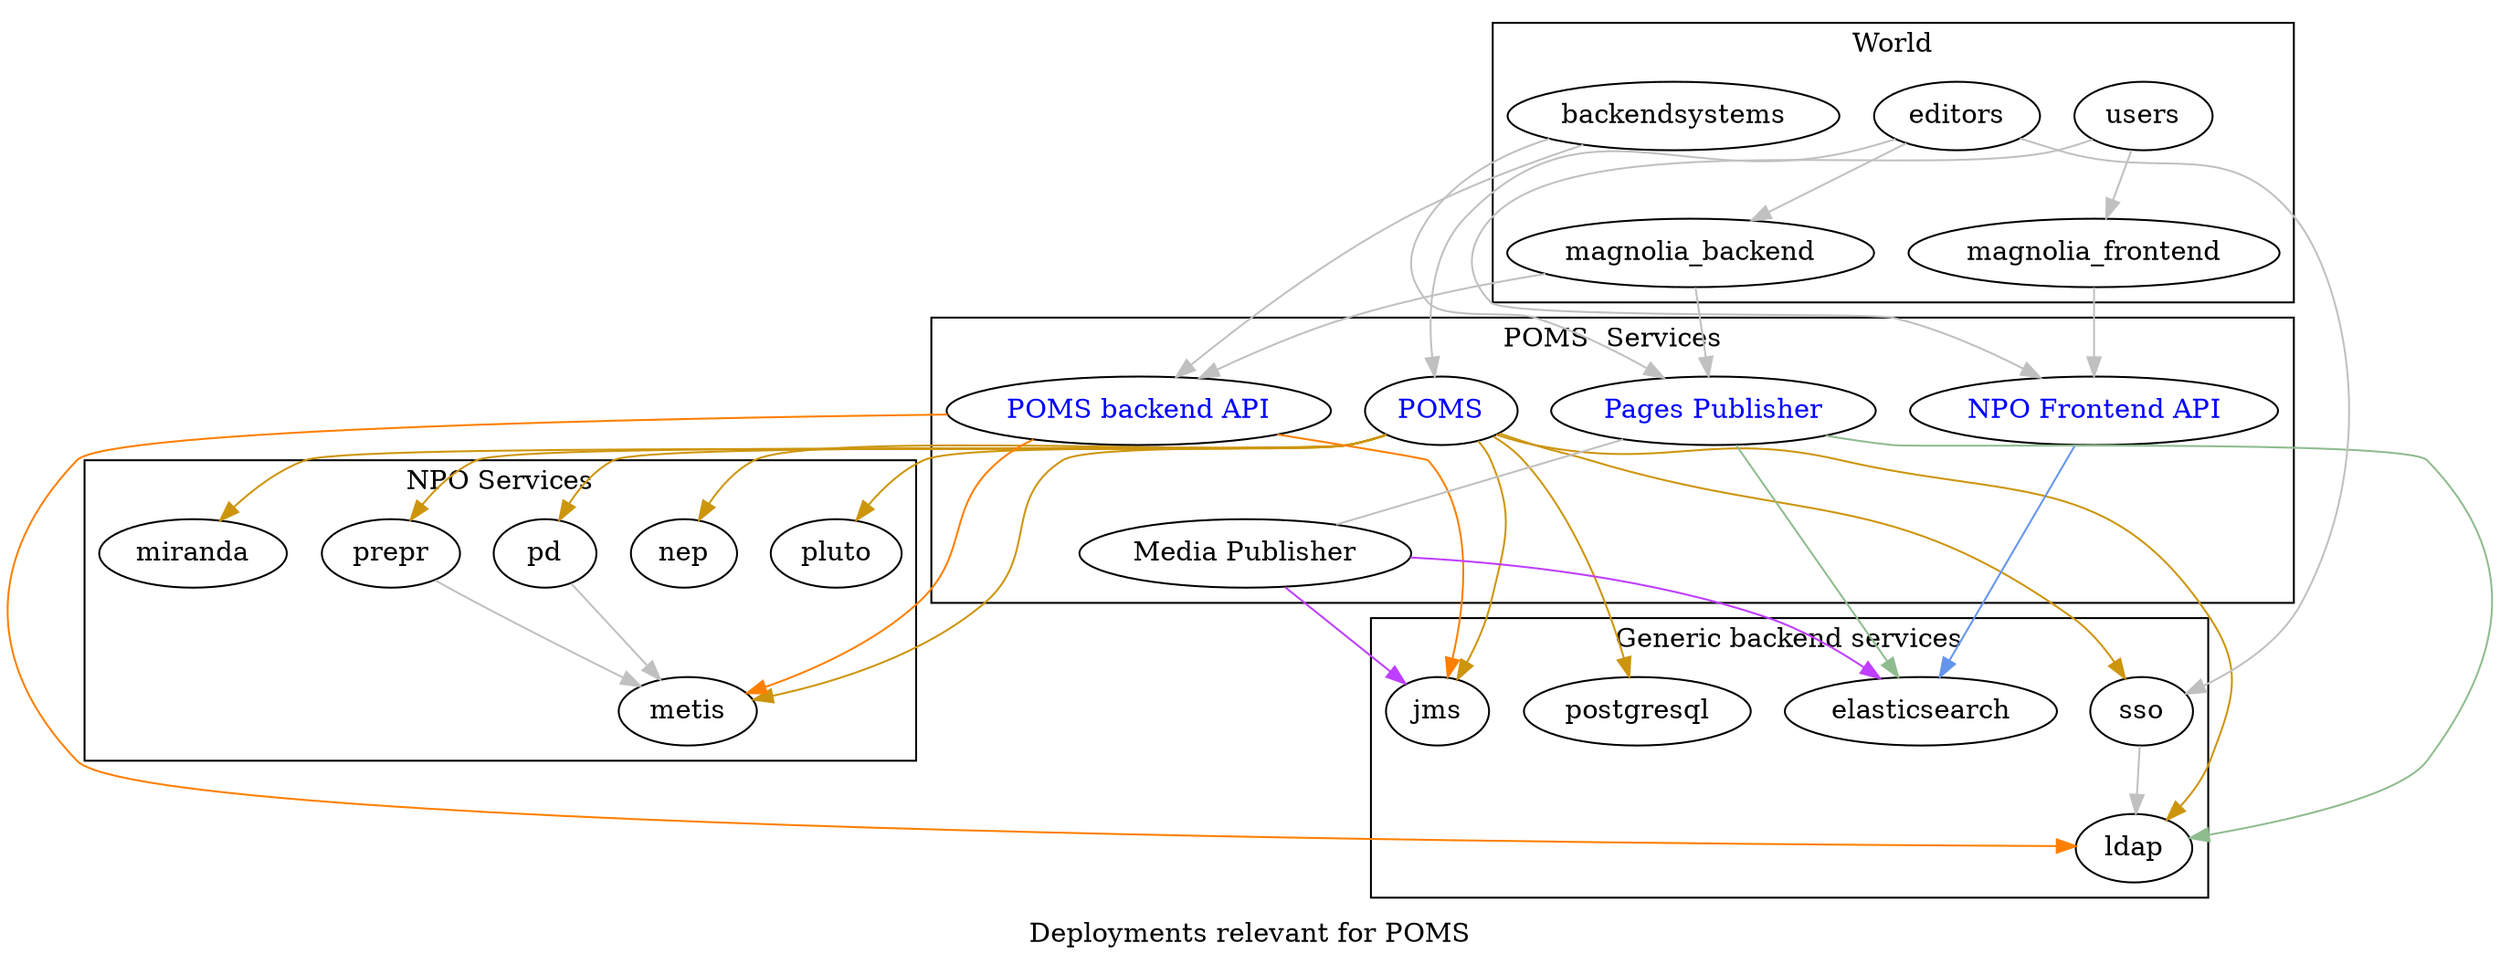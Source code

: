 digraph poms_universe {

label="Deployments relevant for POMS"

poms [ label="POMS" href="https://poms.omroep.nl/" fontcolor=blue ]
poms_backend [ label="POMS backend API" href="https://api.poms.omroep.nl/" fontcolor=blue ]
api [ label = "NPO Frontend API" href="https://rs.poms.omroep.nl/" fontcolor=blue ]
pages_publish [ label = "Pages Publisher"     href="https://publish.pages.omroep.nl/" fontcolor=blue ]
media_publish [ label = "Media Publisher" ]


subgraph cluster_0  {
  label="Generic backend services"
  postgresql
  elasticsearch
  sso
  jms
  ldap
}

subgraph cluster_1  {
  label="VPRO"
  magnolia_frontend
  magnolia_backend
}

subgraph cluster_1  {
  label="World"
  users
  backendsystems
  editors
}
subgraph cluster_3  {
  label="POMS  Services"
  poms
  poms_backend
  pages_publish
  media_publish
  api
}

subgraph cluster_4  {
  label="NPO Services"
  metis
  pd
  prepr
  miranda
  pluto
  nep
}

editors -> {
  magnolia_backend
  poms
  sso
}[color=gray]

users -> {
  magnolia_frontend
  api
}[color=gray]

backendsystems -> {
  poms_backend
  pages_publish
}[color=gray]

poms -> {
  postgresql
  jms
  sso
  ldap
  miranda
  prepr
  pd
  metis
  pluto
  nep
}[color=darkgoldenrod3]

poms_backend -> {
  jms
  ldap
  metis
  ldap
}[color=darkorange1]

api -> {
  elasticsearch
}[color=cornflowerblue]

pages_publish-> {
  elasticsearch
  ldap
}[color=darkseagreen]

media_publish -> {
  elasticsearch
  jms
}[color=darkorchid1]
pages_publish -> media_publish[color=gray dir=none]



magnolia_backend -> {
  poms_backend
  pages_publish
}[color=gray]

magnolia_frontend -> {
  api
}[color=gray]

sso -> ldap[color=gray]

prepr -> metis[color=gray]
pd -> metis[color=gray]

}

